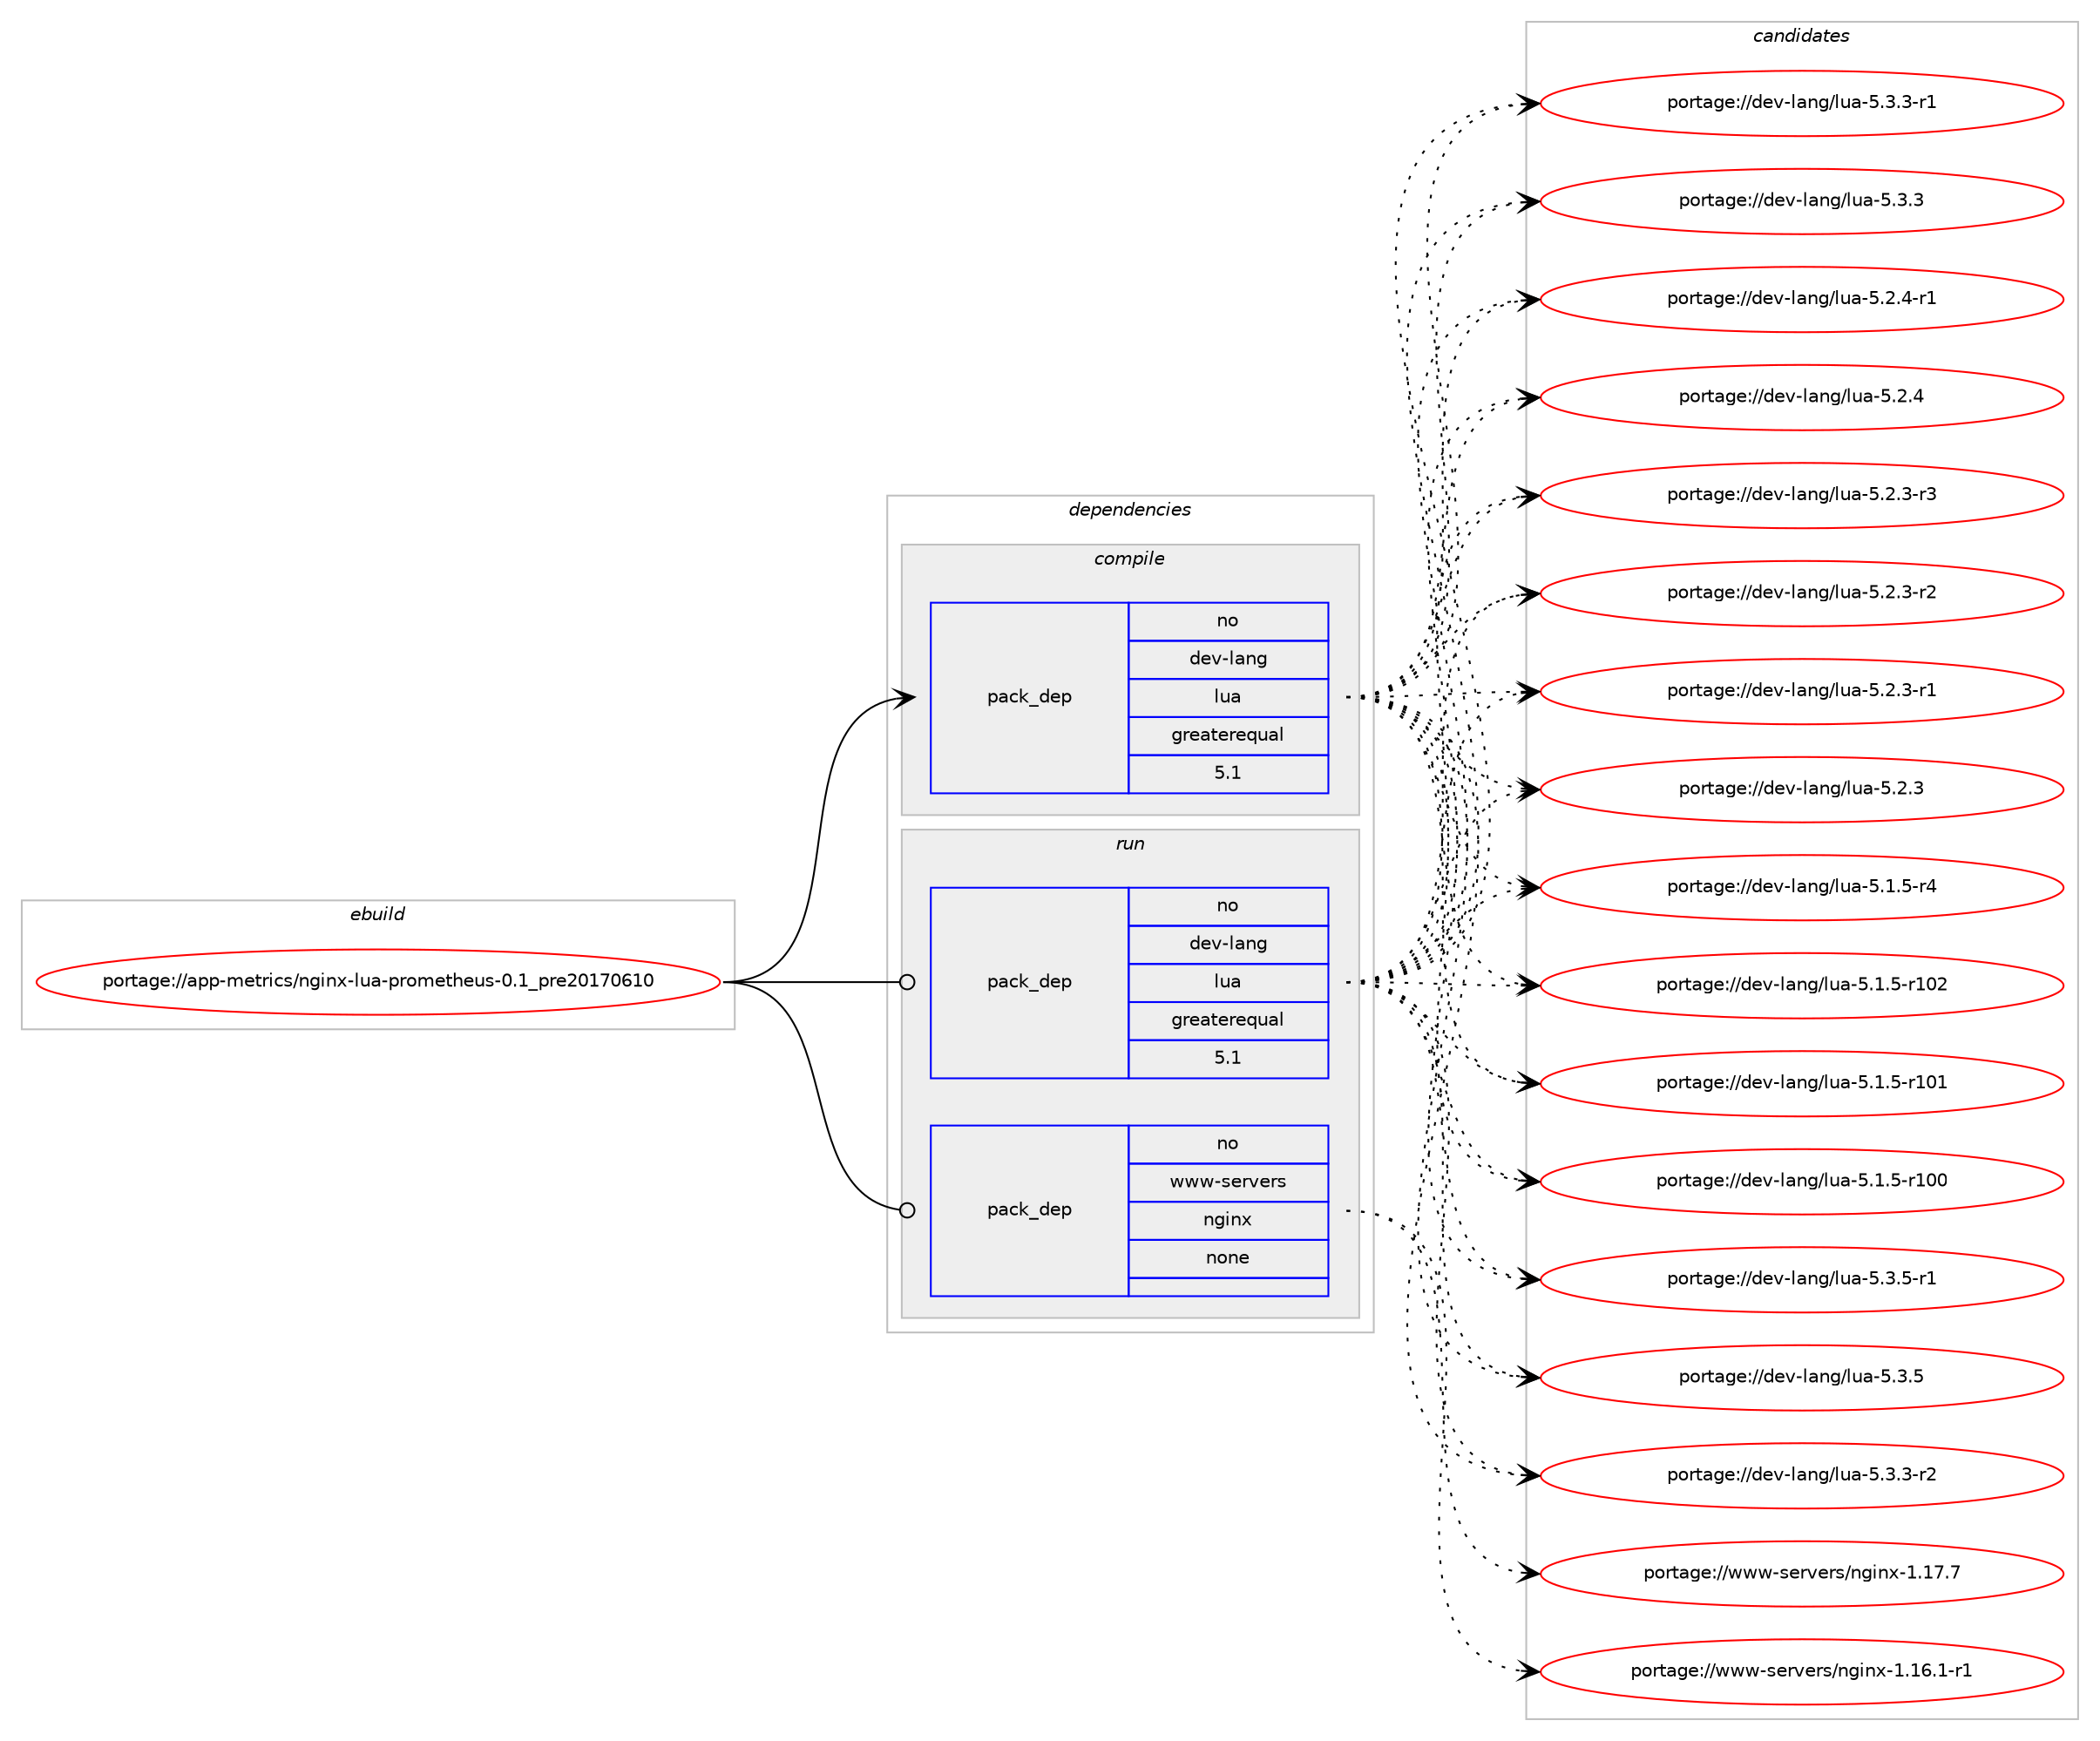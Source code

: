 digraph prolog {

# *************
# Graph options
# *************

newrank=true;
concentrate=true;
compound=true;
graph [rankdir=LR,fontname=Helvetica,fontsize=10,ranksep=1.5];#, ranksep=2.5, nodesep=0.2];
edge  [arrowhead=vee];
node  [fontname=Helvetica,fontsize=10];

# **********
# The ebuild
# **********

subgraph cluster_leftcol {
color=gray;
rank=same;
label=<<i>ebuild</i>>;
id [label="portage://app-metrics/nginx-lua-prometheus-0.1_pre20170610", color=red, width=4, href="../app-metrics/nginx-lua-prometheus-0.1_pre20170610.svg"];
}

# ****************
# The dependencies
# ****************

subgraph cluster_midcol {
color=gray;
label=<<i>dependencies</i>>;
subgraph cluster_compile {
fillcolor="#eeeeee";
style=filled;
label=<<i>compile</i>>;
subgraph pack461858 {
dependency613813 [label=<<TABLE BORDER="0" CELLBORDER="1" CELLSPACING="0" CELLPADDING="4" WIDTH="220"><TR><TD ROWSPAN="6" CELLPADDING="30">pack_dep</TD></TR><TR><TD WIDTH="110">no</TD></TR><TR><TD>dev-lang</TD></TR><TR><TD>lua</TD></TR><TR><TD>greaterequal</TD></TR><TR><TD>5.1</TD></TR></TABLE>>, shape=none, color=blue];
}
id:e -> dependency613813:w [weight=20,style="solid",arrowhead="vee"];
}
subgraph cluster_compileandrun {
fillcolor="#eeeeee";
style=filled;
label=<<i>compile and run</i>>;
}
subgraph cluster_run {
fillcolor="#eeeeee";
style=filled;
label=<<i>run</i>>;
subgraph pack461859 {
dependency613814 [label=<<TABLE BORDER="0" CELLBORDER="1" CELLSPACING="0" CELLPADDING="4" WIDTH="220"><TR><TD ROWSPAN="6" CELLPADDING="30">pack_dep</TD></TR><TR><TD WIDTH="110">no</TD></TR><TR><TD>dev-lang</TD></TR><TR><TD>lua</TD></TR><TR><TD>greaterequal</TD></TR><TR><TD>5.1</TD></TR></TABLE>>, shape=none, color=blue];
}
id:e -> dependency613814:w [weight=20,style="solid",arrowhead="odot"];
subgraph pack461860 {
dependency613815 [label=<<TABLE BORDER="0" CELLBORDER="1" CELLSPACING="0" CELLPADDING="4" WIDTH="220"><TR><TD ROWSPAN="6" CELLPADDING="30">pack_dep</TD></TR><TR><TD WIDTH="110">no</TD></TR><TR><TD>www-servers</TD></TR><TR><TD>nginx</TD></TR><TR><TD>none</TD></TR><TR><TD></TD></TR></TABLE>>, shape=none, color=blue];
}
id:e -> dependency613815:w [weight=20,style="solid",arrowhead="odot"];
}
}

# **************
# The candidates
# **************

subgraph cluster_choices {
rank=same;
color=gray;
label=<<i>candidates</i>>;

subgraph choice461858 {
color=black;
nodesep=1;
choice100101118451089711010347108117974553465146534511449 [label="portage://dev-lang/lua-5.3.5-r1", color=red, width=4,href="../dev-lang/lua-5.3.5-r1.svg"];
choice10010111845108971101034710811797455346514653 [label="portage://dev-lang/lua-5.3.5", color=red, width=4,href="../dev-lang/lua-5.3.5.svg"];
choice100101118451089711010347108117974553465146514511450 [label="portage://dev-lang/lua-5.3.3-r2", color=red, width=4,href="../dev-lang/lua-5.3.3-r2.svg"];
choice100101118451089711010347108117974553465146514511449 [label="portage://dev-lang/lua-5.3.3-r1", color=red, width=4,href="../dev-lang/lua-5.3.3-r1.svg"];
choice10010111845108971101034710811797455346514651 [label="portage://dev-lang/lua-5.3.3", color=red, width=4,href="../dev-lang/lua-5.3.3.svg"];
choice100101118451089711010347108117974553465046524511449 [label="portage://dev-lang/lua-5.2.4-r1", color=red, width=4,href="../dev-lang/lua-5.2.4-r1.svg"];
choice10010111845108971101034710811797455346504652 [label="portage://dev-lang/lua-5.2.4", color=red, width=4,href="../dev-lang/lua-5.2.4.svg"];
choice100101118451089711010347108117974553465046514511451 [label="portage://dev-lang/lua-5.2.3-r3", color=red, width=4,href="../dev-lang/lua-5.2.3-r3.svg"];
choice100101118451089711010347108117974553465046514511450 [label="portage://dev-lang/lua-5.2.3-r2", color=red, width=4,href="../dev-lang/lua-5.2.3-r2.svg"];
choice100101118451089711010347108117974553465046514511449 [label="portage://dev-lang/lua-5.2.3-r1", color=red, width=4,href="../dev-lang/lua-5.2.3-r1.svg"];
choice10010111845108971101034710811797455346504651 [label="portage://dev-lang/lua-5.2.3", color=red, width=4,href="../dev-lang/lua-5.2.3.svg"];
choice100101118451089711010347108117974553464946534511452 [label="portage://dev-lang/lua-5.1.5-r4", color=red, width=4,href="../dev-lang/lua-5.1.5-r4.svg"];
choice1001011184510897110103471081179745534649465345114494850 [label="portage://dev-lang/lua-5.1.5-r102", color=red, width=4,href="../dev-lang/lua-5.1.5-r102.svg"];
choice1001011184510897110103471081179745534649465345114494849 [label="portage://dev-lang/lua-5.1.5-r101", color=red, width=4,href="../dev-lang/lua-5.1.5-r101.svg"];
choice1001011184510897110103471081179745534649465345114494848 [label="portage://dev-lang/lua-5.1.5-r100", color=red, width=4,href="../dev-lang/lua-5.1.5-r100.svg"];
dependency613813:e -> choice100101118451089711010347108117974553465146534511449:w [style=dotted,weight="100"];
dependency613813:e -> choice10010111845108971101034710811797455346514653:w [style=dotted,weight="100"];
dependency613813:e -> choice100101118451089711010347108117974553465146514511450:w [style=dotted,weight="100"];
dependency613813:e -> choice100101118451089711010347108117974553465146514511449:w [style=dotted,weight="100"];
dependency613813:e -> choice10010111845108971101034710811797455346514651:w [style=dotted,weight="100"];
dependency613813:e -> choice100101118451089711010347108117974553465046524511449:w [style=dotted,weight="100"];
dependency613813:e -> choice10010111845108971101034710811797455346504652:w [style=dotted,weight="100"];
dependency613813:e -> choice100101118451089711010347108117974553465046514511451:w [style=dotted,weight="100"];
dependency613813:e -> choice100101118451089711010347108117974553465046514511450:w [style=dotted,weight="100"];
dependency613813:e -> choice100101118451089711010347108117974553465046514511449:w [style=dotted,weight="100"];
dependency613813:e -> choice10010111845108971101034710811797455346504651:w [style=dotted,weight="100"];
dependency613813:e -> choice100101118451089711010347108117974553464946534511452:w [style=dotted,weight="100"];
dependency613813:e -> choice1001011184510897110103471081179745534649465345114494850:w [style=dotted,weight="100"];
dependency613813:e -> choice1001011184510897110103471081179745534649465345114494849:w [style=dotted,weight="100"];
dependency613813:e -> choice1001011184510897110103471081179745534649465345114494848:w [style=dotted,weight="100"];
}
subgraph choice461859 {
color=black;
nodesep=1;
choice100101118451089711010347108117974553465146534511449 [label="portage://dev-lang/lua-5.3.5-r1", color=red, width=4,href="../dev-lang/lua-5.3.5-r1.svg"];
choice10010111845108971101034710811797455346514653 [label="portage://dev-lang/lua-5.3.5", color=red, width=4,href="../dev-lang/lua-5.3.5.svg"];
choice100101118451089711010347108117974553465146514511450 [label="portage://dev-lang/lua-5.3.3-r2", color=red, width=4,href="../dev-lang/lua-5.3.3-r2.svg"];
choice100101118451089711010347108117974553465146514511449 [label="portage://dev-lang/lua-5.3.3-r1", color=red, width=4,href="../dev-lang/lua-5.3.3-r1.svg"];
choice10010111845108971101034710811797455346514651 [label="portage://dev-lang/lua-5.3.3", color=red, width=4,href="../dev-lang/lua-5.3.3.svg"];
choice100101118451089711010347108117974553465046524511449 [label="portage://dev-lang/lua-5.2.4-r1", color=red, width=4,href="../dev-lang/lua-5.2.4-r1.svg"];
choice10010111845108971101034710811797455346504652 [label="portage://dev-lang/lua-5.2.4", color=red, width=4,href="../dev-lang/lua-5.2.4.svg"];
choice100101118451089711010347108117974553465046514511451 [label="portage://dev-lang/lua-5.2.3-r3", color=red, width=4,href="../dev-lang/lua-5.2.3-r3.svg"];
choice100101118451089711010347108117974553465046514511450 [label="portage://dev-lang/lua-5.2.3-r2", color=red, width=4,href="../dev-lang/lua-5.2.3-r2.svg"];
choice100101118451089711010347108117974553465046514511449 [label="portage://dev-lang/lua-5.2.3-r1", color=red, width=4,href="../dev-lang/lua-5.2.3-r1.svg"];
choice10010111845108971101034710811797455346504651 [label="portage://dev-lang/lua-5.2.3", color=red, width=4,href="../dev-lang/lua-5.2.3.svg"];
choice100101118451089711010347108117974553464946534511452 [label="portage://dev-lang/lua-5.1.5-r4", color=red, width=4,href="../dev-lang/lua-5.1.5-r4.svg"];
choice1001011184510897110103471081179745534649465345114494850 [label="portage://dev-lang/lua-5.1.5-r102", color=red, width=4,href="../dev-lang/lua-5.1.5-r102.svg"];
choice1001011184510897110103471081179745534649465345114494849 [label="portage://dev-lang/lua-5.1.5-r101", color=red, width=4,href="../dev-lang/lua-5.1.5-r101.svg"];
choice1001011184510897110103471081179745534649465345114494848 [label="portage://dev-lang/lua-5.1.5-r100", color=red, width=4,href="../dev-lang/lua-5.1.5-r100.svg"];
dependency613814:e -> choice100101118451089711010347108117974553465146534511449:w [style=dotted,weight="100"];
dependency613814:e -> choice10010111845108971101034710811797455346514653:w [style=dotted,weight="100"];
dependency613814:e -> choice100101118451089711010347108117974553465146514511450:w [style=dotted,weight="100"];
dependency613814:e -> choice100101118451089711010347108117974553465146514511449:w [style=dotted,weight="100"];
dependency613814:e -> choice10010111845108971101034710811797455346514651:w [style=dotted,weight="100"];
dependency613814:e -> choice100101118451089711010347108117974553465046524511449:w [style=dotted,weight="100"];
dependency613814:e -> choice10010111845108971101034710811797455346504652:w [style=dotted,weight="100"];
dependency613814:e -> choice100101118451089711010347108117974553465046514511451:w [style=dotted,weight="100"];
dependency613814:e -> choice100101118451089711010347108117974553465046514511450:w [style=dotted,weight="100"];
dependency613814:e -> choice100101118451089711010347108117974553465046514511449:w [style=dotted,weight="100"];
dependency613814:e -> choice10010111845108971101034710811797455346504651:w [style=dotted,weight="100"];
dependency613814:e -> choice100101118451089711010347108117974553464946534511452:w [style=dotted,weight="100"];
dependency613814:e -> choice1001011184510897110103471081179745534649465345114494850:w [style=dotted,weight="100"];
dependency613814:e -> choice1001011184510897110103471081179745534649465345114494849:w [style=dotted,weight="100"];
dependency613814:e -> choice1001011184510897110103471081179745534649465345114494848:w [style=dotted,weight="100"];
}
subgraph choice461860 {
color=black;
nodesep=1;
choice119119119451151011141181011141154711010310511012045494649554655 [label="portage://www-servers/nginx-1.17.7", color=red, width=4,href="../www-servers/nginx-1.17.7.svg"];
choice1191191194511510111411810111411547110103105110120454946495446494511449 [label="portage://www-servers/nginx-1.16.1-r1", color=red, width=4,href="../www-servers/nginx-1.16.1-r1.svg"];
dependency613815:e -> choice119119119451151011141181011141154711010310511012045494649554655:w [style=dotted,weight="100"];
dependency613815:e -> choice1191191194511510111411810111411547110103105110120454946495446494511449:w [style=dotted,weight="100"];
}
}

}
